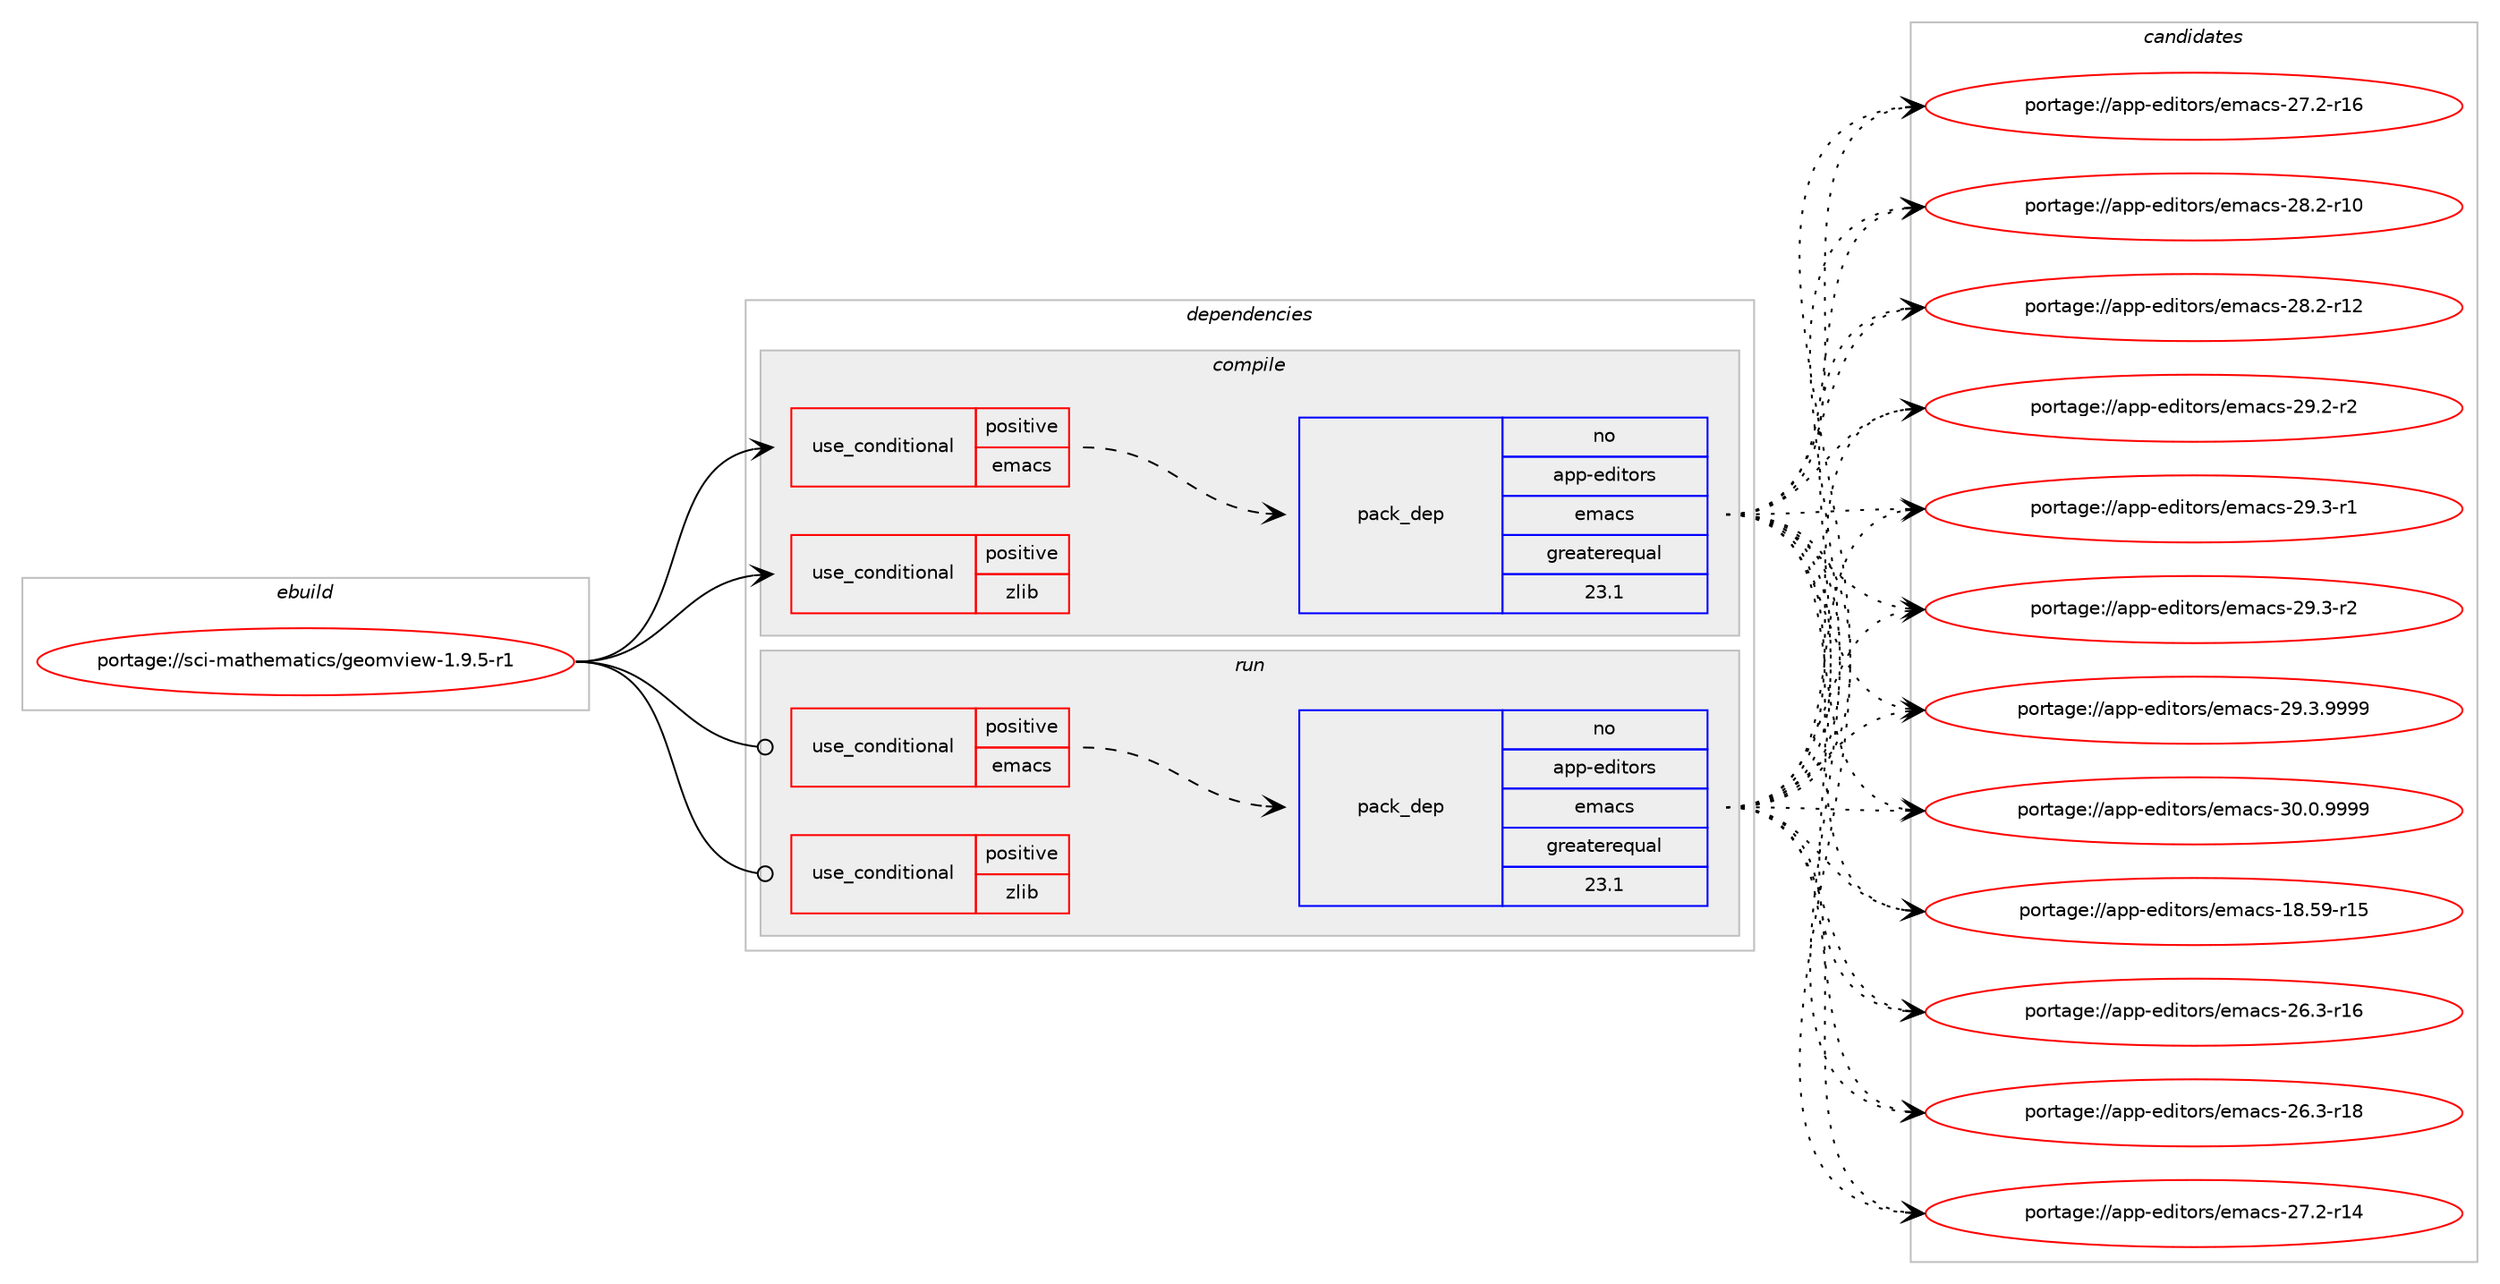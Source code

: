 digraph prolog {

# *************
# Graph options
# *************

newrank=true;
concentrate=true;
compound=true;
graph [rankdir=LR,fontname=Helvetica,fontsize=10,ranksep=1.5];#, ranksep=2.5, nodesep=0.2];
edge  [arrowhead=vee];
node  [fontname=Helvetica,fontsize=10];

# **********
# The ebuild
# **********

subgraph cluster_leftcol {
color=gray;
rank=same;
label=<<i>ebuild</i>>;
id [label="portage://sci-mathematics/geomview-1.9.5-r1", color=red, width=4, href="../sci-mathematics/geomview-1.9.5-r1.svg"];
}

# ****************
# The dependencies
# ****************

subgraph cluster_midcol {
color=gray;
label=<<i>dependencies</i>>;
subgraph cluster_compile {
fillcolor="#eeeeee";
style=filled;
label=<<i>compile</i>>;
subgraph cond1026 {
dependency1496 [label=<<TABLE BORDER="0" CELLBORDER="1" CELLSPACING="0" CELLPADDING="4"><TR><TD ROWSPAN="3" CELLPADDING="10">use_conditional</TD></TR><TR><TD>positive</TD></TR><TR><TD>emacs</TD></TR></TABLE>>, shape=none, color=red];
subgraph pack443 {
dependency1497 [label=<<TABLE BORDER="0" CELLBORDER="1" CELLSPACING="0" CELLPADDING="4" WIDTH="220"><TR><TD ROWSPAN="6" CELLPADDING="30">pack_dep</TD></TR><TR><TD WIDTH="110">no</TD></TR><TR><TD>app-editors</TD></TR><TR><TD>emacs</TD></TR><TR><TD>greaterequal</TD></TR><TR><TD>23.1</TD></TR></TABLE>>, shape=none, color=blue];
}
dependency1496:e -> dependency1497:w [weight=20,style="dashed",arrowhead="vee"];
}
id:e -> dependency1496:w [weight=20,style="solid",arrowhead="vee"];
subgraph cond1027 {
dependency1498 [label=<<TABLE BORDER="0" CELLBORDER="1" CELLSPACING="0" CELLPADDING="4"><TR><TD ROWSPAN="3" CELLPADDING="10">use_conditional</TD></TR><TR><TD>positive</TD></TR><TR><TD>zlib</TD></TR></TABLE>>, shape=none, color=red];
# *** BEGIN UNKNOWN DEPENDENCY TYPE (TODO) ***
# dependency1498 -> package_dependency(portage://sci-mathematics/geomview-1.9.5-r1,install,no,sys-libs,zlib,none,[,,],[],[])
# *** END UNKNOWN DEPENDENCY TYPE (TODO) ***

}
id:e -> dependency1498:w [weight=20,style="solid",arrowhead="vee"];
# *** BEGIN UNKNOWN DEPENDENCY TYPE (TODO) ***
# id -> package_dependency(portage://sci-mathematics/geomview-1.9.5-r1,install,no,dev-util,desktop-file-utils,none,[,,],[],[])
# *** END UNKNOWN DEPENDENCY TYPE (TODO) ***

# *** BEGIN UNKNOWN DEPENDENCY TYPE (TODO) ***
# id -> package_dependency(portage://sci-mathematics/geomview-1.9.5-r1,install,no,virtual,glu,none,[,,],[],[])
# *** END UNKNOWN DEPENDENCY TYPE (TODO) ***

# *** BEGIN UNKNOWN DEPENDENCY TYPE (TODO) ***
# id -> package_dependency(portage://sci-mathematics/geomview-1.9.5-r1,install,no,virtual,opengl,none,[,,],[],[])
# *** END UNKNOWN DEPENDENCY TYPE (TODO) ***

# *** BEGIN UNKNOWN DEPENDENCY TYPE (TODO) ***
# id -> package_dependency(portage://sci-mathematics/geomview-1.9.5-r1,install,no,x11-libs,motif,none,[,,],[slot(0)],[])
# *** END UNKNOWN DEPENDENCY TYPE (TODO) ***

# *** BEGIN UNKNOWN DEPENDENCY TYPE (TODO) ***
# id -> package_dependency(portage://sci-mathematics/geomview-1.9.5-r1,install,no,x11-misc,shared-mime-info,none,[,,],[],[])
# *** END UNKNOWN DEPENDENCY TYPE (TODO) ***

}
subgraph cluster_compileandrun {
fillcolor="#eeeeee";
style=filled;
label=<<i>compile and run</i>>;
}
subgraph cluster_run {
fillcolor="#eeeeee";
style=filled;
label=<<i>run</i>>;
subgraph cond1028 {
dependency1499 [label=<<TABLE BORDER="0" CELLBORDER="1" CELLSPACING="0" CELLPADDING="4"><TR><TD ROWSPAN="3" CELLPADDING="10">use_conditional</TD></TR><TR><TD>positive</TD></TR><TR><TD>emacs</TD></TR></TABLE>>, shape=none, color=red];
subgraph pack444 {
dependency1500 [label=<<TABLE BORDER="0" CELLBORDER="1" CELLSPACING="0" CELLPADDING="4" WIDTH="220"><TR><TD ROWSPAN="6" CELLPADDING="30">pack_dep</TD></TR><TR><TD WIDTH="110">no</TD></TR><TR><TD>app-editors</TD></TR><TR><TD>emacs</TD></TR><TR><TD>greaterequal</TD></TR><TR><TD>23.1</TD></TR></TABLE>>, shape=none, color=blue];
}
dependency1499:e -> dependency1500:w [weight=20,style="dashed",arrowhead="vee"];
}
id:e -> dependency1499:w [weight=20,style="solid",arrowhead="odot"];
subgraph cond1029 {
dependency1501 [label=<<TABLE BORDER="0" CELLBORDER="1" CELLSPACING="0" CELLPADDING="4"><TR><TD ROWSPAN="3" CELLPADDING="10">use_conditional</TD></TR><TR><TD>positive</TD></TR><TR><TD>zlib</TD></TR></TABLE>>, shape=none, color=red];
# *** BEGIN UNKNOWN DEPENDENCY TYPE (TODO) ***
# dependency1501 -> package_dependency(portage://sci-mathematics/geomview-1.9.5-r1,run,no,sys-libs,zlib,none,[,,],[],[])
# *** END UNKNOWN DEPENDENCY TYPE (TODO) ***

}
id:e -> dependency1501:w [weight=20,style="solid",arrowhead="odot"];
# *** BEGIN UNKNOWN DEPENDENCY TYPE (TODO) ***
# id -> package_dependency(portage://sci-mathematics/geomview-1.9.5-r1,run,no,virtual,glu,none,[,,],[],[])
# *** END UNKNOWN DEPENDENCY TYPE (TODO) ***

# *** BEGIN UNKNOWN DEPENDENCY TYPE (TODO) ***
# id -> package_dependency(portage://sci-mathematics/geomview-1.9.5-r1,run,no,virtual,opengl,none,[,,],[],[])
# *** END UNKNOWN DEPENDENCY TYPE (TODO) ***

# *** BEGIN UNKNOWN DEPENDENCY TYPE (TODO) ***
# id -> package_dependency(portage://sci-mathematics/geomview-1.9.5-r1,run,no,x11-libs,motif,none,[,,],[slot(0)],[])
# *** END UNKNOWN DEPENDENCY TYPE (TODO) ***

# *** BEGIN UNKNOWN DEPENDENCY TYPE (TODO) ***
# id -> package_dependency(portage://sci-mathematics/geomview-1.9.5-r1,run,no,x11-misc,xdg-utils,none,[,,],[],[])
# *** END UNKNOWN DEPENDENCY TYPE (TODO) ***

}
}

# **************
# The candidates
# **************

subgraph cluster_choices {
rank=same;
color=gray;
label=<<i>candidates</i>>;

subgraph choice443 {
color=black;
nodesep=1;
choice9711211245101100105116111114115471011099799115454956465357451144953 [label="portage://app-editors/emacs-18.59-r15", color=red, width=4,href="../app-editors/emacs-18.59-r15.svg"];
choice97112112451011001051161111141154710110997991154550544651451144954 [label="portage://app-editors/emacs-26.3-r16", color=red, width=4,href="../app-editors/emacs-26.3-r16.svg"];
choice97112112451011001051161111141154710110997991154550544651451144956 [label="portage://app-editors/emacs-26.3-r18", color=red, width=4,href="../app-editors/emacs-26.3-r18.svg"];
choice97112112451011001051161111141154710110997991154550554650451144952 [label="portage://app-editors/emacs-27.2-r14", color=red, width=4,href="../app-editors/emacs-27.2-r14.svg"];
choice97112112451011001051161111141154710110997991154550554650451144954 [label="portage://app-editors/emacs-27.2-r16", color=red, width=4,href="../app-editors/emacs-27.2-r16.svg"];
choice97112112451011001051161111141154710110997991154550564650451144948 [label="portage://app-editors/emacs-28.2-r10", color=red, width=4,href="../app-editors/emacs-28.2-r10.svg"];
choice97112112451011001051161111141154710110997991154550564650451144950 [label="portage://app-editors/emacs-28.2-r12", color=red, width=4,href="../app-editors/emacs-28.2-r12.svg"];
choice971121124510110010511611111411547101109979911545505746504511450 [label="portage://app-editors/emacs-29.2-r2", color=red, width=4,href="../app-editors/emacs-29.2-r2.svg"];
choice971121124510110010511611111411547101109979911545505746514511449 [label="portage://app-editors/emacs-29.3-r1", color=red, width=4,href="../app-editors/emacs-29.3-r1.svg"];
choice971121124510110010511611111411547101109979911545505746514511450 [label="portage://app-editors/emacs-29.3-r2", color=red, width=4,href="../app-editors/emacs-29.3-r2.svg"];
choice971121124510110010511611111411547101109979911545505746514657575757 [label="portage://app-editors/emacs-29.3.9999", color=red, width=4,href="../app-editors/emacs-29.3.9999.svg"];
choice971121124510110010511611111411547101109979911545514846484657575757 [label="portage://app-editors/emacs-30.0.9999", color=red, width=4,href="../app-editors/emacs-30.0.9999.svg"];
dependency1497:e -> choice9711211245101100105116111114115471011099799115454956465357451144953:w [style=dotted,weight="100"];
dependency1497:e -> choice97112112451011001051161111141154710110997991154550544651451144954:w [style=dotted,weight="100"];
dependency1497:e -> choice97112112451011001051161111141154710110997991154550544651451144956:w [style=dotted,weight="100"];
dependency1497:e -> choice97112112451011001051161111141154710110997991154550554650451144952:w [style=dotted,weight="100"];
dependency1497:e -> choice97112112451011001051161111141154710110997991154550554650451144954:w [style=dotted,weight="100"];
dependency1497:e -> choice97112112451011001051161111141154710110997991154550564650451144948:w [style=dotted,weight="100"];
dependency1497:e -> choice97112112451011001051161111141154710110997991154550564650451144950:w [style=dotted,weight="100"];
dependency1497:e -> choice971121124510110010511611111411547101109979911545505746504511450:w [style=dotted,weight="100"];
dependency1497:e -> choice971121124510110010511611111411547101109979911545505746514511449:w [style=dotted,weight="100"];
dependency1497:e -> choice971121124510110010511611111411547101109979911545505746514511450:w [style=dotted,weight="100"];
dependency1497:e -> choice971121124510110010511611111411547101109979911545505746514657575757:w [style=dotted,weight="100"];
dependency1497:e -> choice971121124510110010511611111411547101109979911545514846484657575757:w [style=dotted,weight="100"];
}
subgraph choice444 {
color=black;
nodesep=1;
choice9711211245101100105116111114115471011099799115454956465357451144953 [label="portage://app-editors/emacs-18.59-r15", color=red, width=4,href="../app-editors/emacs-18.59-r15.svg"];
choice97112112451011001051161111141154710110997991154550544651451144954 [label="portage://app-editors/emacs-26.3-r16", color=red, width=4,href="../app-editors/emacs-26.3-r16.svg"];
choice97112112451011001051161111141154710110997991154550544651451144956 [label="portage://app-editors/emacs-26.3-r18", color=red, width=4,href="../app-editors/emacs-26.3-r18.svg"];
choice97112112451011001051161111141154710110997991154550554650451144952 [label="portage://app-editors/emacs-27.2-r14", color=red, width=4,href="../app-editors/emacs-27.2-r14.svg"];
choice97112112451011001051161111141154710110997991154550554650451144954 [label="portage://app-editors/emacs-27.2-r16", color=red, width=4,href="../app-editors/emacs-27.2-r16.svg"];
choice97112112451011001051161111141154710110997991154550564650451144948 [label="portage://app-editors/emacs-28.2-r10", color=red, width=4,href="../app-editors/emacs-28.2-r10.svg"];
choice97112112451011001051161111141154710110997991154550564650451144950 [label="portage://app-editors/emacs-28.2-r12", color=red, width=4,href="../app-editors/emacs-28.2-r12.svg"];
choice971121124510110010511611111411547101109979911545505746504511450 [label="portage://app-editors/emacs-29.2-r2", color=red, width=4,href="../app-editors/emacs-29.2-r2.svg"];
choice971121124510110010511611111411547101109979911545505746514511449 [label="portage://app-editors/emacs-29.3-r1", color=red, width=4,href="../app-editors/emacs-29.3-r1.svg"];
choice971121124510110010511611111411547101109979911545505746514511450 [label="portage://app-editors/emacs-29.3-r2", color=red, width=4,href="../app-editors/emacs-29.3-r2.svg"];
choice971121124510110010511611111411547101109979911545505746514657575757 [label="portage://app-editors/emacs-29.3.9999", color=red, width=4,href="../app-editors/emacs-29.3.9999.svg"];
choice971121124510110010511611111411547101109979911545514846484657575757 [label="portage://app-editors/emacs-30.0.9999", color=red, width=4,href="../app-editors/emacs-30.0.9999.svg"];
dependency1500:e -> choice9711211245101100105116111114115471011099799115454956465357451144953:w [style=dotted,weight="100"];
dependency1500:e -> choice97112112451011001051161111141154710110997991154550544651451144954:w [style=dotted,weight="100"];
dependency1500:e -> choice97112112451011001051161111141154710110997991154550544651451144956:w [style=dotted,weight="100"];
dependency1500:e -> choice97112112451011001051161111141154710110997991154550554650451144952:w [style=dotted,weight="100"];
dependency1500:e -> choice97112112451011001051161111141154710110997991154550554650451144954:w [style=dotted,weight="100"];
dependency1500:e -> choice97112112451011001051161111141154710110997991154550564650451144948:w [style=dotted,weight="100"];
dependency1500:e -> choice97112112451011001051161111141154710110997991154550564650451144950:w [style=dotted,weight="100"];
dependency1500:e -> choice971121124510110010511611111411547101109979911545505746504511450:w [style=dotted,weight="100"];
dependency1500:e -> choice971121124510110010511611111411547101109979911545505746514511449:w [style=dotted,weight="100"];
dependency1500:e -> choice971121124510110010511611111411547101109979911545505746514511450:w [style=dotted,weight="100"];
dependency1500:e -> choice971121124510110010511611111411547101109979911545505746514657575757:w [style=dotted,weight="100"];
dependency1500:e -> choice971121124510110010511611111411547101109979911545514846484657575757:w [style=dotted,weight="100"];
}
}

}
